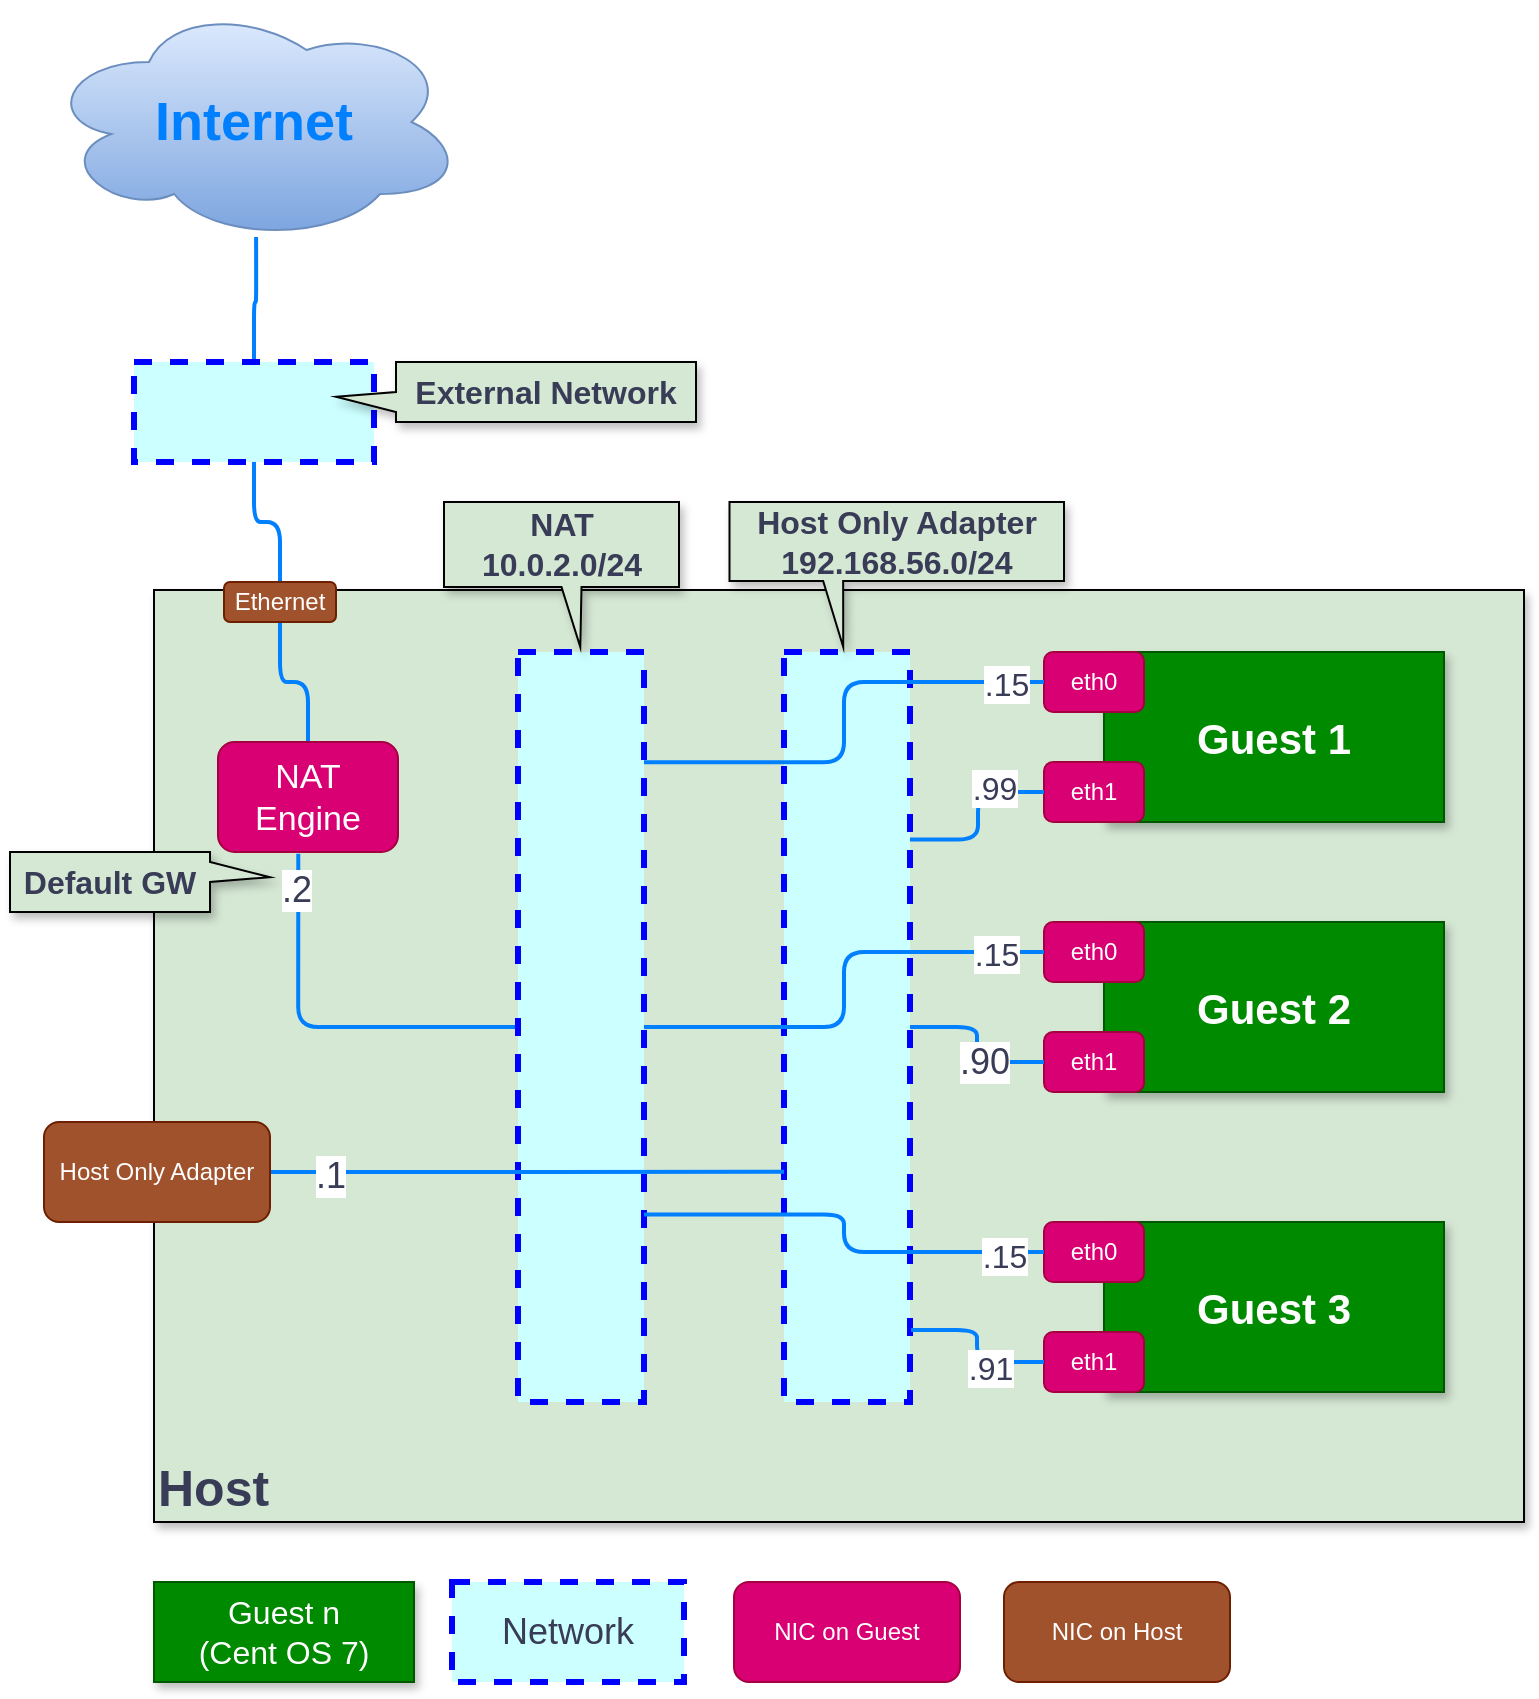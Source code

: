 <mxfile version="13.6.2" type="device"><diagram id="chhWWntXI6Snz88uCid4" name="NW1"><mxGraphModel dx="1679" dy="504" grid="1" gridSize="10" guides="1" tooltips="1" connect="1" arrows="1" fold="1" page="1" pageScale="1" pageWidth="827" pageHeight="1169" math="0" shadow="0"><root><mxCell id="Fih6YPsbWpGpSo7F1qTa-0"/><mxCell id="Fih6YPsbWpGpSo7F1qTa-1" parent="Fih6YPsbWpGpSo7F1qTa-0"/><mxCell id="R5E7E_zQCJfQSV3Fvqsx-26" value="Host" style="rounded=0;whiteSpace=wrap;html=1;sketch=0;strokeWidth=1;fontSize=25;fontColor=#393C56;fillColor=#D5E8D4;align=left;verticalAlign=bottom;fontStyle=1;shadow=1;" parent="Fih6YPsbWpGpSo7F1qTa-1" vertex="1"><mxGeometry x="-715" y="524" width="685" height="466" as="geometry"/></mxCell><mxCell id="R5E7E_zQCJfQSV3Fvqsx-7" value="" style="group" parent="Fih6YPsbWpGpSo7F1qTa-1" vertex="1" connectable="0"><mxGeometry x="-270" y="555" width="200" height="85" as="geometry"/></mxCell><mxCell id="R5E7E_zQCJfQSV3Fvqsx-4" value="" style="group" parent="R5E7E_zQCJfQSV3Fvqsx-7" vertex="1" connectable="0"><mxGeometry width="200" height="85" as="geometry"/></mxCell><mxCell id="R5E7E_zQCJfQSV3Fvqsx-1" value="" style="group" parent="R5E7E_zQCJfQSV3Fvqsx-4" vertex="1" connectable="0"><mxGeometry width="200" height="85" as="geometry"/></mxCell><mxCell id="XY-3vsqF-PFlgPGOO8LF-0" value="Guest 1" style="rounded=0;whiteSpace=wrap;html=1;fillColor=#008a00;strokeColor=#005700;fontColor=#ffffff;shadow=1;fontStyle=1;fontSize=21;" parent="R5E7E_zQCJfQSV3Fvqsx-1" vertex="1"><mxGeometry x="30" width="170" height="85" as="geometry"/></mxCell><mxCell id="52ACC5AwvfzRa10liK4y-0" value="eth0" style="rounded=1;whiteSpace=wrap;html=1;fillColor=#d80073;strokeColor=#A50040;fontColor=#ffffff;" parent="R5E7E_zQCJfQSV3Fvqsx-1" vertex="1"><mxGeometry width="50" height="30" as="geometry"/></mxCell><mxCell id="R5E7E_zQCJfQSV3Fvqsx-0" value="eth1" style="rounded=1;whiteSpace=wrap;html=1;fillColor=#d80073;strokeColor=#A50040;fontColor=#ffffff;" parent="R5E7E_zQCJfQSV3Fvqsx-1" vertex="1"><mxGeometry y="55" width="50" height="30" as="geometry"/></mxCell><mxCell id="R5E7E_zQCJfQSV3Fvqsx-9" value="" style="group" parent="Fih6YPsbWpGpSo7F1qTa-1" vertex="1" connectable="0"><mxGeometry x="-270" y="690" width="200" height="85" as="geometry"/></mxCell><mxCell id="R5E7E_zQCJfQSV3Fvqsx-10" value="" style="group" parent="R5E7E_zQCJfQSV3Fvqsx-9" vertex="1" connectable="0"><mxGeometry width="200" height="85" as="geometry"/></mxCell><mxCell id="R5E7E_zQCJfQSV3Fvqsx-11" value="" style="group" parent="R5E7E_zQCJfQSV3Fvqsx-10" vertex="1" connectable="0"><mxGeometry width="200" height="85" as="geometry"/></mxCell><mxCell id="R5E7E_zQCJfQSV3Fvqsx-12" value="Guest 2" style="rounded=0;whiteSpace=wrap;html=1;fillColor=#008a00;strokeColor=#005700;fontColor=#ffffff;shadow=1;fontStyle=1;fontSize=21;" parent="R5E7E_zQCJfQSV3Fvqsx-11" vertex="1"><mxGeometry x="30" width="170" height="85" as="geometry"/></mxCell><mxCell id="R5E7E_zQCJfQSV3Fvqsx-13" value="eth0" style="rounded=1;whiteSpace=wrap;html=1;fillColor=#d80073;strokeColor=#A50040;fontColor=#ffffff;" parent="R5E7E_zQCJfQSV3Fvqsx-11" vertex="1"><mxGeometry width="50" height="30" as="geometry"/></mxCell><mxCell id="R5E7E_zQCJfQSV3Fvqsx-14" value="eth1" style="rounded=1;whiteSpace=wrap;html=1;fillColor=#d80073;strokeColor=#A50040;fontColor=#ffffff;" parent="R5E7E_zQCJfQSV3Fvqsx-11" vertex="1"><mxGeometry y="55" width="50" height="30" as="geometry"/></mxCell><mxCell id="R5E7E_zQCJfQSV3Fvqsx-15" value="" style="group" parent="Fih6YPsbWpGpSo7F1qTa-1" vertex="1" connectable="0"><mxGeometry x="-270" y="840" width="200" height="85" as="geometry"/></mxCell><mxCell id="R5E7E_zQCJfQSV3Fvqsx-16" value="" style="group" parent="R5E7E_zQCJfQSV3Fvqsx-15" vertex="1" connectable="0"><mxGeometry width="200" height="85" as="geometry"/></mxCell><mxCell id="R5E7E_zQCJfQSV3Fvqsx-17" value="" style="group" parent="R5E7E_zQCJfQSV3Fvqsx-16" vertex="1" connectable="0"><mxGeometry width="200" height="85" as="geometry"/></mxCell><mxCell id="R5E7E_zQCJfQSV3Fvqsx-18" value="Guest 3" style="rounded=0;whiteSpace=wrap;html=1;fillColor=#008a00;strokeColor=#005700;fontColor=#ffffff;shadow=1;fontStyle=1;fontSize=21;" parent="R5E7E_zQCJfQSV3Fvqsx-17" vertex="1"><mxGeometry x="30" width="170" height="85" as="geometry"/></mxCell><mxCell id="R5E7E_zQCJfQSV3Fvqsx-19" value="eth0" style="rounded=1;whiteSpace=wrap;html=1;fillColor=#d80073;strokeColor=#A50040;fontColor=#ffffff;" parent="R5E7E_zQCJfQSV3Fvqsx-17" vertex="1"><mxGeometry width="50" height="30" as="geometry"/></mxCell><mxCell id="R5E7E_zQCJfQSV3Fvqsx-20" value="eth1" style="rounded=1;whiteSpace=wrap;html=1;fillColor=#d80073;strokeColor=#A50040;fontColor=#ffffff;" parent="R5E7E_zQCJfQSV3Fvqsx-17" vertex="1"><mxGeometry y="55" width="50" height="30" as="geometry"/></mxCell><mxCell id="EWS1YCkNdMqkMxmxWNx3-8" style="edgeStyle=orthogonalEdgeStyle;curved=0;rounded=1;sketch=0;orthogonalLoop=1;jettySize=auto;html=1;entryX=0.446;entryY=1.015;entryDx=0;entryDy=0;entryPerimeter=0;strokeColor=#007FFF;strokeWidth=2;fillColor=#F2CC8F;fontSize=16;fontColor=#393C56;endArrow=none;endFill=0;" parent="Fih6YPsbWpGpSo7F1qTa-1" source="R5E7E_zQCJfQSV3Fvqsx-22" target="R5E7E_zQCJfQSV3Fvqsx-24" edge="1"><mxGeometry relative="1" as="geometry"/></mxCell><mxCell id="_Ra3caN318BO0gJmUU6u-13" value=".2" style="edgeLabel;html=1;align=center;verticalAlign=middle;resizable=0;points=[];fontSize=18;fontColor=#393C56;" parent="EWS1YCkNdMqkMxmxWNx3-8" vertex="1" connectable="0"><mxGeometry x="0.827" y="1" relative="1" as="geometry"><mxPoint y="1" as="offset"/></mxGeometry></mxCell><mxCell id="R5E7E_zQCJfQSV3Fvqsx-22" value="" style="rounded=0;whiteSpace=wrap;html=1;sketch=0;fontColor=#393C56;fillColor=#CCFFFF;strokeColor=#0000FF;dashed=1;strokeWidth=3;" parent="Fih6YPsbWpGpSo7F1qTa-1" vertex="1"><mxGeometry x="-533" y="555" width="63" height="375" as="geometry"/></mxCell><mxCell id="R5E7E_zQCJfQSV3Fvqsx-23" value="" style="rounded=0;whiteSpace=wrap;html=1;sketch=0;fontColor=#393C56;fillColor=#CCFFFF;strokeColor=#0000FF;dashed=1;strokeWidth=3;" parent="Fih6YPsbWpGpSo7F1qTa-1" vertex="1"><mxGeometry x="-400" y="555" width="63" height="375" as="geometry"/></mxCell><mxCell id="EWS1YCkNdMqkMxmxWNx3-2" style="edgeStyle=orthogonalEdgeStyle;curved=0;rounded=1;sketch=0;orthogonalLoop=1;jettySize=auto;html=1;entryX=0.5;entryY=1;entryDx=0;entryDy=0;fillColor=#F2CC8F;fontSize=16;fontColor=#393C56;strokeColor=#007FFF;strokeWidth=2;endArrow=none;endFill=0;" parent="Fih6YPsbWpGpSo7F1qTa-1" source="R5E7E_zQCJfQSV3Fvqsx-24" target="_Ra3caN318BO0gJmUU6u-6" edge="1"><mxGeometry relative="1" as="geometry"/></mxCell><mxCell id="R5E7E_zQCJfQSV3Fvqsx-24" value="NAT&lt;br style=&quot;font-size: 17px;&quot;&gt;Engine" style="rounded=1;whiteSpace=wrap;html=1;fillColor=#d80073;strokeColor=#A50040;fontColor=#ffffff;fontSize=17;" parent="Fih6YPsbWpGpSo7F1qTa-1" vertex="1"><mxGeometry x="-683" y="600" width="90" height="55" as="geometry"/></mxCell><mxCell id="EWS1YCkNdMqkMxmxWNx3-3" style="edgeStyle=orthogonalEdgeStyle;curved=0;rounded=1;sketch=0;orthogonalLoop=1;jettySize=auto;html=1;entryX=0.5;entryY=1;entryDx=0;entryDy=0;strokeColor=#007FFF;strokeWidth=2;fillColor=#F2CC8F;fontSize=16;fontColor=#393C56;exitX=0.5;exitY=0;exitDx=0;exitDy=0;endArrow=none;endFill=0;" parent="Fih6YPsbWpGpSo7F1qTa-1" source="_Ra3caN318BO0gJmUU6u-6" target="EWS1YCkNdMqkMxmxWNx3-1" edge="1"><mxGeometry relative="1" as="geometry"><mxPoint x="-655.0" y="430" as="sourcePoint"/></mxGeometry></mxCell><mxCell id="R5E7E_zQCJfQSV3Fvqsx-27" value="Guest n&lt;br style=&quot;font-size: 16px;&quot;&gt;(Cent OS 7)" style="rounded=0;whiteSpace=wrap;html=1;fillColor=#008a00;strokeColor=#005700;fontColor=#ffffff;shadow=1;fontStyle=0;fontSize=16;" parent="Fih6YPsbWpGpSo7F1qTa-1" vertex="1"><mxGeometry x="-715" y="1020" width="130" height="50" as="geometry"/></mxCell><mxCell id="EWS1YCkNdMqkMxmxWNx3-0" value="Internet" style="ellipse;shape=cloud;whiteSpace=wrap;html=1;rounded=0;sketch=0;gradientColor=#7ea6e0;fillColor=#dae8fc;strokeColor=#6c8ebf;fontSize=27;fontStyle=1;fontColor=#007FFF;" parent="Fih6YPsbWpGpSo7F1qTa-1" vertex="1"><mxGeometry x="-770" y="230" width="210" height="120" as="geometry"/></mxCell><mxCell id="EWS1YCkNdMqkMxmxWNx3-4" style="edgeStyle=orthogonalEdgeStyle;curved=0;rounded=1;sketch=0;orthogonalLoop=1;jettySize=auto;html=1;entryX=0.505;entryY=0.979;entryDx=0;entryDy=0;entryPerimeter=0;strokeColor=#007FFF;strokeWidth=2;fillColor=#F2CC8F;fontSize=16;fontColor=#393C56;endArrow=none;endFill=0;" parent="Fih6YPsbWpGpSo7F1qTa-1" source="EWS1YCkNdMqkMxmxWNx3-1" target="EWS1YCkNdMqkMxmxWNx3-0" edge="1"><mxGeometry relative="1" as="geometry"/></mxCell><mxCell id="EWS1YCkNdMqkMxmxWNx3-1" value="" style="rounded=0;whiteSpace=wrap;html=1;sketch=0;fontColor=#393C56;fillColor=#CCFFFF;strokeColor=#0000FF;dashed=1;strokeWidth=3;" parent="Fih6YPsbWpGpSo7F1qTa-1" vertex="1"><mxGeometry x="-725" y="410" width="120" height="50" as="geometry"/></mxCell><mxCell id="EWS1YCkNdMqkMxmxWNx3-5" value="External Network" style="shape=callout;whiteSpace=wrap;html=1;perimeter=calloutPerimeter;rounded=0;sketch=0;strokeColor=#000000;strokeWidth=1;fillColor=#D5E8D4;fontSize=16;fontColor=#393C56;align=center;position2=0.58;flipH=1;flipV=1;direction=north;base=10;fontStyle=1;shadow=1;" parent="Fih6YPsbWpGpSo7F1qTa-1" vertex="1"><mxGeometry x="-624" y="410" width="180" height="30" as="geometry"/></mxCell><mxCell id="EWS1YCkNdMqkMxmxWNx3-6" value="NAT&lt;br&gt;10.0.2.0/24" style="shape=callout;whiteSpace=wrap;html=1;perimeter=calloutPerimeter;rounded=0;sketch=0;strokeColor=#000000;strokeWidth=1;fillColor=#D5E8D4;fontSize=16;fontColor=#393C56;align=center;position2=0.58;flipH=1;flipV=1;direction=west;base=10;fontStyle=1;shadow=1;" parent="Fih6YPsbWpGpSo7F1qTa-1" vertex="1"><mxGeometry x="-570" y="480" width="117.5" height="72.5" as="geometry"/></mxCell><mxCell id="EWS1YCkNdMqkMxmxWNx3-7" style="edgeStyle=orthogonalEdgeStyle;curved=0;rounded=1;sketch=0;orthogonalLoop=1;jettySize=auto;html=1;strokeColor=#007FFF;strokeWidth=2;fillColor=#F2CC8F;fontSize=16;fontColor=#393C56;entryX=1;entryY=0.147;entryDx=0;entryDy=0;entryPerimeter=0;endArrow=none;endFill=0;" parent="Fih6YPsbWpGpSo7F1qTa-1" source="52ACC5AwvfzRa10liK4y-0" target="R5E7E_zQCJfQSV3Fvqsx-22" edge="1"><mxGeometry relative="1" as="geometry"/></mxCell><mxCell id="EWS1YCkNdMqkMxmxWNx3-9" value=".15" style="edgeLabel;html=1;align=center;verticalAlign=middle;resizable=0;points=[];fontSize=16;fontColor=#393C56;" parent="EWS1YCkNdMqkMxmxWNx3-7" vertex="1" connectable="0"><mxGeometry x="-0.84" y="1" relative="1" as="geometry"><mxPoint as="offset"/></mxGeometry></mxCell><mxCell id="EWS1YCkNdMqkMxmxWNx3-11" style="edgeStyle=orthogonalEdgeStyle;curved=0;rounded=1;sketch=0;orthogonalLoop=1;jettySize=auto;html=1;entryX=1;entryY=0.5;entryDx=0;entryDy=0;strokeColor=#007FFF;strokeWidth=2;fillColor=#F2CC8F;fontSize=16;fontColor=#393C56;endArrow=none;endFill=0;" parent="Fih6YPsbWpGpSo7F1qTa-1" source="R5E7E_zQCJfQSV3Fvqsx-13" target="R5E7E_zQCJfQSV3Fvqsx-22" edge="1"><mxGeometry relative="1" as="geometry"/></mxCell><mxCell id="EWS1YCkNdMqkMxmxWNx3-12" value=".15" style="edgeLabel;html=1;align=center;verticalAlign=middle;resizable=0;points=[];fontSize=16;fontColor=#393C56;" parent="EWS1YCkNdMqkMxmxWNx3-11" vertex="1" connectable="0"><mxGeometry x="-0.798" y="1" relative="1" as="geometry"><mxPoint as="offset"/></mxGeometry></mxCell><mxCell id="EWS1YCkNdMqkMxmxWNx3-13" style="edgeStyle=orthogonalEdgeStyle;curved=0;rounded=1;sketch=0;orthogonalLoop=1;jettySize=auto;html=1;entryX=1;entryY=0.75;entryDx=0;entryDy=0;strokeColor=#007FFF;strokeWidth=2;fillColor=#F2CC8F;fontSize=16;fontColor=#393C56;endArrow=none;endFill=0;" parent="Fih6YPsbWpGpSo7F1qTa-1" source="R5E7E_zQCJfQSV3Fvqsx-19" target="R5E7E_zQCJfQSV3Fvqsx-22" edge="1"><mxGeometry relative="1" as="geometry"/></mxCell><mxCell id="EWS1YCkNdMqkMxmxWNx3-14" value=".15" style="edgeLabel;html=1;align=center;verticalAlign=middle;resizable=0;points=[];fontSize=16;fontColor=#393C56;" parent="EWS1YCkNdMqkMxmxWNx3-13" vertex="1" connectable="0"><mxGeometry x="-0.814" y="2" relative="1" as="geometry"><mxPoint as="offset"/></mxGeometry></mxCell><mxCell id="NANJ0gVI-tQUhuAKzfev-0" style="edgeStyle=orthogonalEdgeStyle;curved=0;rounded=1;sketch=0;orthogonalLoop=1;jettySize=auto;html=1;entryX=1;entryY=0.25;entryDx=0;entryDy=0;strokeColor=#007FFF;strokeWidth=2;fillColor=#F2CC8F;fontSize=16;fontColor=#393C56;endArrow=none;endFill=0;" parent="Fih6YPsbWpGpSo7F1qTa-1" source="R5E7E_zQCJfQSV3Fvqsx-0" target="R5E7E_zQCJfQSV3Fvqsx-23" edge="1"><mxGeometry relative="1" as="geometry"><Array as="points"><mxPoint x="-303" y="625"/><mxPoint x="-303" y="649"/></Array></mxGeometry></mxCell><mxCell id="NANJ0gVI-tQUhuAKzfev-4" value=".99" style="edgeLabel;html=1;align=center;verticalAlign=middle;resizable=0;points=[];fontSize=16;fontColor=#393C56;" parent="NANJ0gVI-tQUhuAKzfev-0" vertex="1" connectable="0"><mxGeometry x="-0.434" y="-2" relative="1" as="geometry"><mxPoint as="offset"/></mxGeometry></mxCell><mxCell id="NANJ0gVI-tQUhuAKzfev-1" style="edgeStyle=orthogonalEdgeStyle;curved=0;rounded=1;sketch=0;orthogonalLoop=1;jettySize=auto;html=1;strokeColor=#007FFF;strokeWidth=2;fillColor=#F2CC8F;fontSize=16;fontColor=#393C56;endArrow=none;endFill=0;" parent="Fih6YPsbWpGpSo7F1qTa-1" source="R5E7E_zQCJfQSV3Fvqsx-14" target="R5E7E_zQCJfQSV3Fvqsx-23" edge="1"><mxGeometry relative="1" as="geometry"/></mxCell><mxCell id="_Ra3caN318BO0gJmUU6u-12" value=".90" style="edgeLabel;html=1;align=center;verticalAlign=middle;resizable=0;points=[];fontSize=18;fontColor=#393C56;" parent="NANJ0gVI-tQUhuAKzfev-1" vertex="1" connectable="0"><mxGeometry x="0.27" y="-3" relative="1" as="geometry"><mxPoint x="5.83" y="20.5" as="offset"/></mxGeometry></mxCell><mxCell id="NANJ0gVI-tQUhuAKzfev-2" style="edgeStyle=orthogonalEdgeStyle;curved=0;rounded=1;sketch=0;orthogonalLoop=1;jettySize=auto;html=1;entryX=1.008;entryY=0.904;entryDx=0;entryDy=0;entryPerimeter=0;strokeColor=#007FFF;strokeWidth=2;fillColor=#F2CC8F;fontSize=16;fontColor=#393C56;endArrow=none;endFill=0;" parent="Fih6YPsbWpGpSo7F1qTa-1" source="R5E7E_zQCJfQSV3Fvqsx-20" target="R5E7E_zQCJfQSV3Fvqsx-23" edge="1"><mxGeometry relative="1" as="geometry"/></mxCell><mxCell id="hWVfUsmMDJPKZQf2JTVc-0" value=".91" style="edgeLabel;html=1;align=center;verticalAlign=middle;resizable=0;points=[];fontSize=16;fontColor=#393C56;" parent="NANJ0gVI-tQUhuAKzfev-2" vertex="1" connectable="0"><mxGeometry x="-0.337" y="3" relative="1" as="geometry"><mxPoint as="offset"/></mxGeometry></mxCell><mxCell id="NANJ0gVI-tQUhuAKzfev-3" value="Host Only Adapter&lt;br&gt;192.168.56.0/24" style="shape=callout;whiteSpace=wrap;html=1;perimeter=calloutPerimeter;rounded=0;sketch=0;strokeColor=#000000;strokeWidth=1;fillColor=#D5E8D4;fontSize=16;fontColor=#393C56;align=center;position2=0.34;flipH=1;flipV=1;direction=west;base=10;fontStyle=1;shadow=1;size=33;position=0.28;" parent="Fih6YPsbWpGpSo7F1qTa-1" vertex="1"><mxGeometry x="-427.25" y="480" width="167.25" height="72.5" as="geometry"/></mxCell><mxCell id="_Ra3caN318BO0gJmUU6u-0" value="Network" style="rounded=0;whiteSpace=wrap;html=1;sketch=0;fontColor=#393C56;fillColor=#CCFFFF;strokeColor=#0000FF;dashed=1;strokeWidth=3;fontSize=18;" parent="Fih6YPsbWpGpSo7F1qTa-1" vertex="1"><mxGeometry x="-566" y="1020" width="116" height="50" as="geometry"/></mxCell><mxCell id="_Ra3caN318BO0gJmUU6u-3" value="NIC on Guest" style="rounded=1;whiteSpace=wrap;html=1;fillColor=#d80073;strokeColor=#A50040;fontColor=#ffffff;" parent="Fih6YPsbWpGpSo7F1qTa-1" vertex="1"><mxGeometry x="-425" y="1020" width="113" height="50" as="geometry"/></mxCell><mxCell id="_Ra3caN318BO0gJmUU6u-4" value="NIC on Host" style="rounded=1;whiteSpace=wrap;html=1;fillColor=#a0522d;strokeColor=#6D1F00;fontColor=#ffffff;" parent="Fih6YPsbWpGpSo7F1qTa-1" vertex="1"><mxGeometry x="-290" y="1020" width="113" height="50" as="geometry"/></mxCell><mxCell id="_Ra3caN318BO0gJmUU6u-9" style="edgeStyle=orthogonalEdgeStyle;curved=0;rounded=1;sketch=0;orthogonalLoop=1;jettySize=auto;html=1;entryX=0;entryY=0.693;entryDx=0;entryDy=0;entryPerimeter=0;strokeColor=#007FFF;strokeWidth=2;fillColor=#F2CC8F;fontSize=18;fontColor=#393C56;endArrow=none;endFill=0;" parent="Fih6YPsbWpGpSo7F1qTa-1" source="_Ra3caN318BO0gJmUU6u-5" target="R5E7E_zQCJfQSV3Fvqsx-23" edge="1"><mxGeometry relative="1" as="geometry"/></mxCell><mxCell id="_Ra3caN318BO0gJmUU6u-10" value=".1" style="edgeLabel;html=1;align=center;verticalAlign=middle;resizable=0;points=[];fontSize=18;fontColor=#393C56;" parent="_Ra3caN318BO0gJmUU6u-9" vertex="1" connectable="0"><mxGeometry x="-0.767" y="-2" relative="1" as="geometry"><mxPoint as="offset"/></mxGeometry></mxCell><mxCell id="_Ra3caN318BO0gJmUU6u-5" value="Host Only Adapter" style="rounded=1;whiteSpace=wrap;html=1;fillColor=#a0522d;strokeColor=#6D1F00;fontColor=#ffffff;" parent="Fih6YPsbWpGpSo7F1qTa-1" vertex="1"><mxGeometry x="-770" y="790" width="113" height="50" as="geometry"/></mxCell><mxCell id="_Ra3caN318BO0gJmUU6u-6" value="Ethernet" style="rounded=1;whiteSpace=wrap;html=1;fillColor=#a0522d;strokeColor=#6D1F00;fontColor=#ffffff;" parent="Fih6YPsbWpGpSo7F1qTa-1" vertex="1"><mxGeometry x="-680" y="520" width="56" height="20" as="geometry"/></mxCell><mxCell id="sJPoE-8R2oPGEnZYvfo5-0" value="Default GW" style="shape=callout;whiteSpace=wrap;html=1;perimeter=calloutPerimeter;rounded=0;sketch=0;strokeColor=#000000;strokeWidth=1;fillColor=#D5E8D4;fontSize=16;fontColor=#393C56;align=center;position2=0.58;flipH=1;flipV=1;direction=south;base=10;fontStyle=1;shadow=1;" vertex="1" parent="Fih6YPsbWpGpSo7F1qTa-1"><mxGeometry x="-787" y="655" width="130" height="30" as="geometry"/></mxCell></root></mxGraphModel></diagram></mxfile>